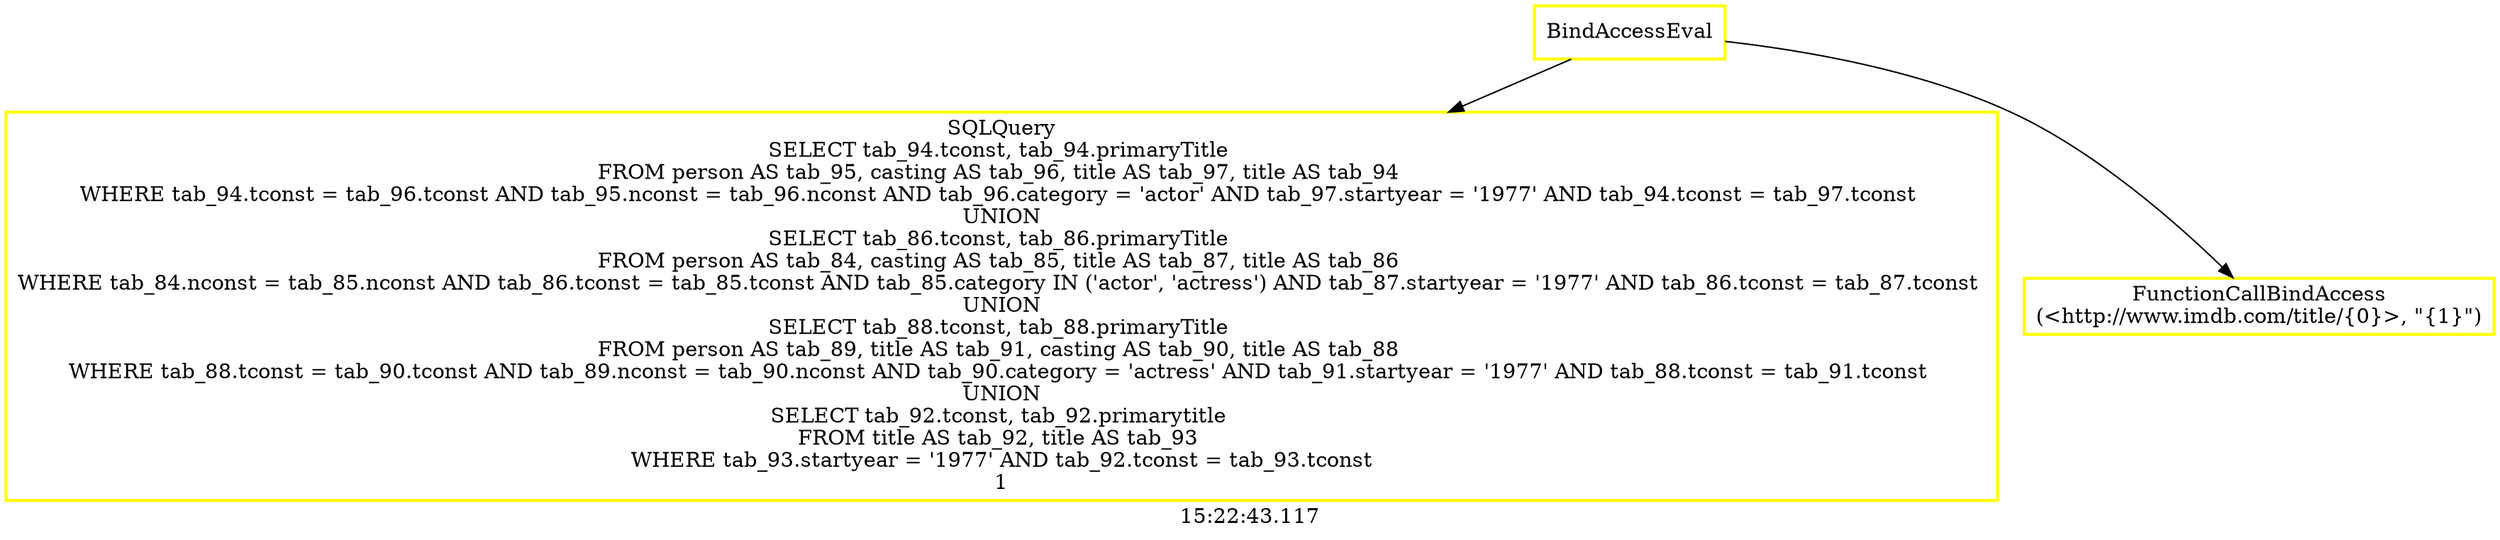 digraph  g{ graph[label = "15:22:43.117"]
node [shape=rectangle, color=black, fontcolor=black, style=bold] edge [color=black] 0 [label="BindAccessEval", color = yellow] ; 
1 [label="SQLQuery
SELECT tab_94.tconst, tab_94.primaryTitle 
FROM person AS tab_95, casting AS tab_96, title AS tab_97, title AS tab_94 
WHERE tab_94.tconst = tab_96.tconst AND tab_95.nconst = tab_96.nconst AND tab_96.category = 'actor' AND tab_97.startyear = '1977' AND tab_94.tconst = tab_97.tconst 
UNION
SELECT tab_86.tconst, tab_86.primaryTitle 
FROM person AS tab_84, casting AS tab_85, title AS tab_87, title AS tab_86 
WHERE tab_84.nconst = tab_85.nconst AND tab_86.tconst = tab_85.tconst AND tab_85.category IN ('actor', 'actress') AND tab_87.startyear = '1977' AND tab_86.tconst = tab_87.tconst 
UNION
SELECT tab_88.tconst, tab_88.primaryTitle 
FROM person AS tab_89, title AS tab_91, casting AS tab_90, title AS tab_88 
WHERE tab_88.tconst = tab_90.tconst AND tab_89.nconst = tab_90.nconst AND tab_90.category = 'actress' AND tab_91.startyear = '1977' AND tab_88.tconst = tab_91.tconst 
UNION
SELECT tab_92.tconst, tab_92.primarytitle 
FROM title AS tab_92, title AS tab_93 
WHERE tab_93.startyear = '1977' AND tab_92.tconst = tab_93.tconst
1", color = yellow] ; 
0 -> 1 ; 
2 [label="FunctionCallBindAccess
(<http://www.imdb.com/title/{0}>, \"{1}\")", color = yellow] ; 
0 -> 2 ; 
}

